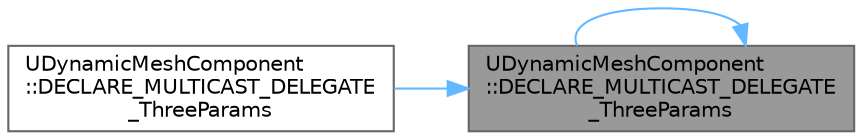 digraph "UDynamicMeshComponent::DECLARE_MULTICAST_DELEGATE_ThreeParams"
{
 // INTERACTIVE_SVG=YES
 // LATEX_PDF_SIZE
  bgcolor="transparent";
  edge [fontname=Helvetica,fontsize=10,labelfontname=Helvetica,labelfontsize=10];
  node [fontname=Helvetica,fontsize=10,shape=box,height=0.2,width=0.4];
  rankdir="RL";
  Node1 [id="Node000001",label="UDynamicMeshComponent\l::DECLARE_MULTICAST_DELEGATE\l_ThreeParams",height=0.2,width=0.4,color="gray40", fillcolor="grey60", style="filled", fontcolor="black",tooltip="This delegate fires when the mesh vertices have been changed via an FMeshVertexChange."];
  Node1 -> Node2 [id="edge1_Node000001_Node000002",dir="back",color="steelblue1",style="solid",tooltip=" "];
  Node2 [id="Node000002",label="UDynamicMeshComponent\l::DECLARE_MULTICAST_DELEGATE\l_ThreeParams",height=0.2,width=0.4,color="grey40", fillcolor="white", style="filled",URL="$df/de6/classUDynamicMeshComponent.html#a84725b390779e197710390903290a2eb",tooltip="This delegate fires when the mesh has been changed via an FMeshRegionChange-derived change – FMeshCha..."];
  Node1 -> Node1 [id="edge2_Node000001_Node000001",dir="back",color="steelblue1",style="solid",tooltip=" "];
}
